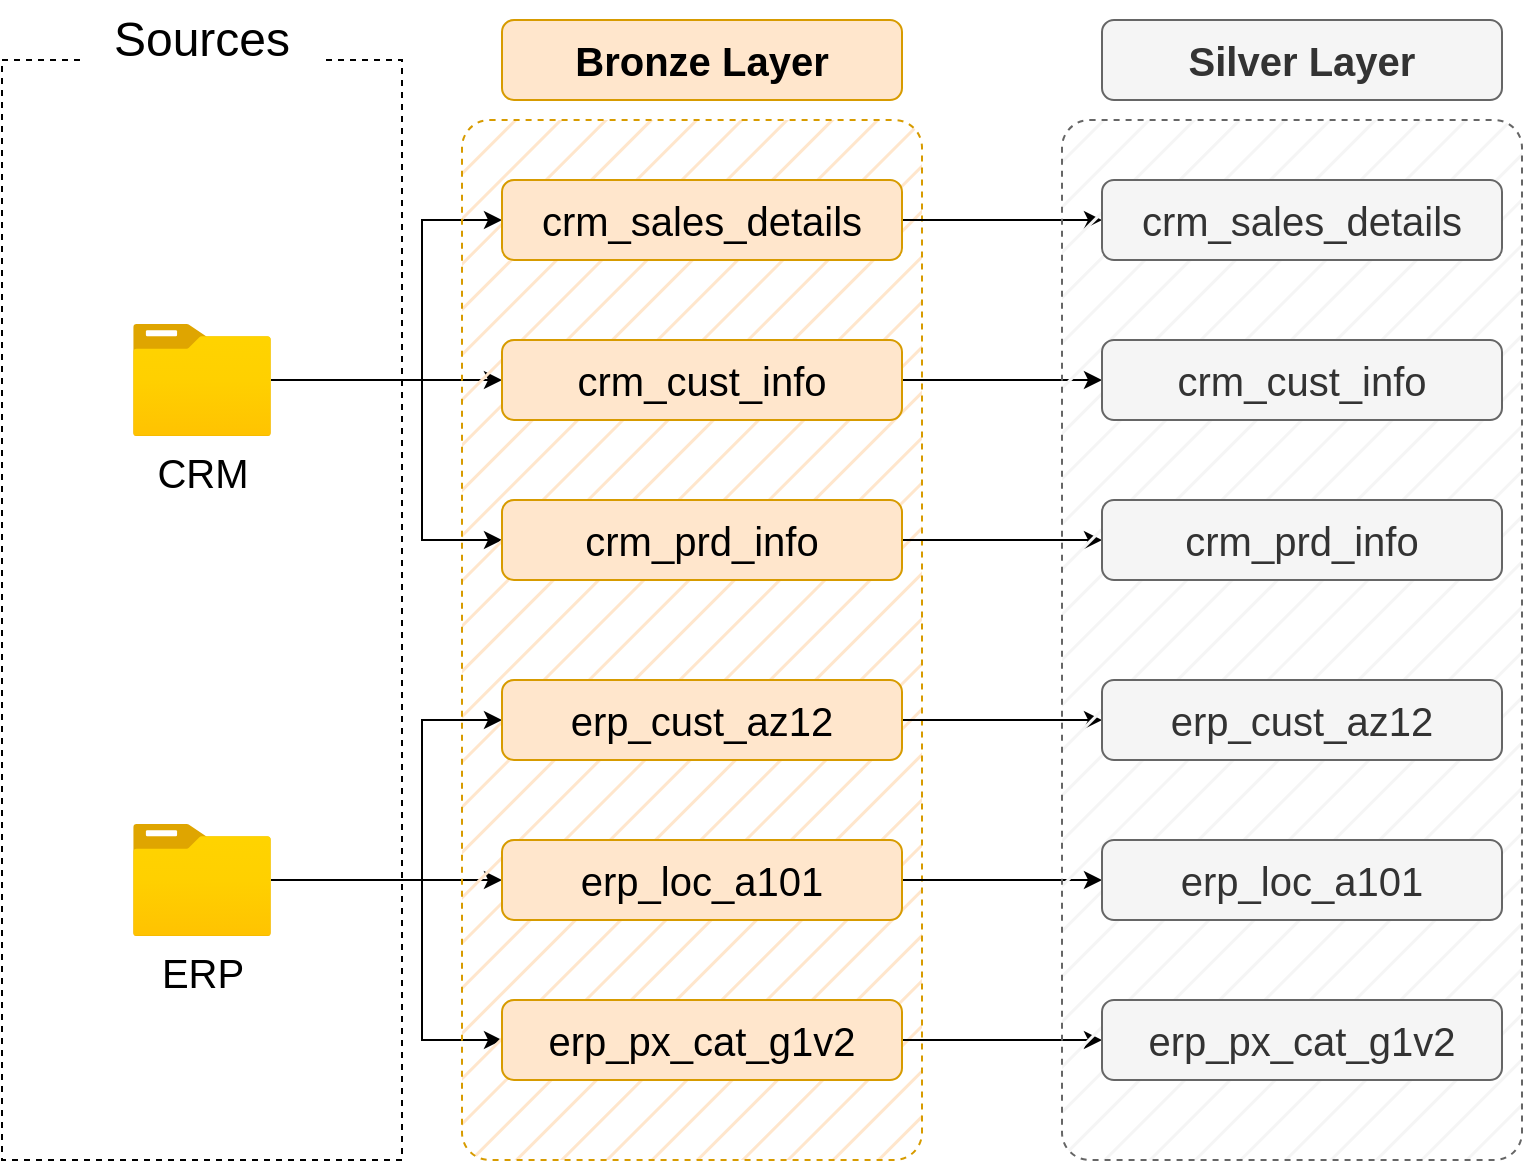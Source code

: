 <mxfile version="26.0.16">
  <diagram name="Page-1" id="jtkjetc9M8YAjgjAZ3d0">
    <mxGraphModel dx="1242" dy="907" grid="1" gridSize="10" guides="1" tooltips="1" connect="1" arrows="1" fold="1" page="1" pageScale="1" pageWidth="1200" pageHeight="1920" math="0" shadow="0">
      <root>
        <mxCell id="0" />
        <mxCell id="1" parent="0" />
        <mxCell id="IwOG8lvMpm1gIUN0wVco-1" value="" style="rounded=0;whiteSpace=wrap;html=1;fillColor=none;strokeColor=default;dashed=1;" parent="1" vertex="1">
          <mxGeometry x="40" y="480" width="200" height="550" as="geometry" />
        </mxCell>
        <mxCell id="IwOG8lvMpm1gIUN0wVco-2" value="&lt;font style=&quot;font-size: 24px;&quot;&gt;Sources&lt;/font&gt;" style="rounded=1;whiteSpace=wrap;html=1;strokeColor=none;" parent="1" vertex="1">
          <mxGeometry x="80" y="450" width="120" height="40" as="geometry" />
        </mxCell>
        <mxCell id="IwOG8lvMpm1gIUN0wVco-13" style="edgeStyle=orthogonalEdgeStyle;rounded=0;orthogonalLoop=1;jettySize=auto;html=1;entryX=0;entryY=0.5;entryDx=0;entryDy=0;" parent="1" source="IwOG8lvMpm1gIUN0wVco-4" target="IwOG8lvMpm1gIUN0wVco-10" edge="1">
          <mxGeometry relative="1" as="geometry">
            <Array as="points">
              <mxPoint x="250" y="640" />
              <mxPoint x="250" y="560" />
            </Array>
          </mxGeometry>
        </mxCell>
        <mxCell id="IwOG8lvMpm1gIUN0wVco-14" style="edgeStyle=orthogonalEdgeStyle;rounded=0;orthogonalLoop=1;jettySize=auto;html=1;entryX=0;entryY=0.5;entryDx=0;entryDy=0;" parent="1" source="IwOG8lvMpm1gIUN0wVco-4" target="IwOG8lvMpm1gIUN0wVco-11" edge="1">
          <mxGeometry relative="1" as="geometry" />
        </mxCell>
        <mxCell id="IwOG8lvMpm1gIUN0wVco-15" style="edgeStyle=orthogonalEdgeStyle;rounded=0;orthogonalLoop=1;jettySize=auto;html=1;entryX=0;entryY=0.5;entryDx=0;entryDy=0;" parent="1" source="IwOG8lvMpm1gIUN0wVco-4" target="IwOG8lvMpm1gIUN0wVco-12" edge="1">
          <mxGeometry relative="1" as="geometry">
            <Array as="points">
              <mxPoint x="250" y="640" />
              <mxPoint x="250" y="720" />
            </Array>
          </mxGeometry>
        </mxCell>
        <mxCell id="IwOG8lvMpm1gIUN0wVco-4" value="&lt;font style=&quot;font-size: 20px;&quot;&gt;CRM&lt;/font&gt;" style="image;aspect=fixed;html=1;points=[];align=center;fontSize=12;image=img/lib/azure2/general/Folder_Blank.svg;" parent="1" vertex="1">
          <mxGeometry x="105.5" y="612" width="69" height="56.0" as="geometry" />
        </mxCell>
        <mxCell id="IwOG8lvMpm1gIUN0wVco-19" style="edgeStyle=orthogonalEdgeStyle;rounded=0;orthogonalLoop=1;jettySize=auto;html=1;entryX=0;entryY=0.5;entryDx=0;entryDy=0;" parent="1" source="IwOG8lvMpm1gIUN0wVco-5" target="IwOG8lvMpm1gIUN0wVco-16" edge="1">
          <mxGeometry relative="1" as="geometry">
            <Array as="points">
              <mxPoint x="250" y="890" />
              <mxPoint x="250" y="810" />
            </Array>
          </mxGeometry>
        </mxCell>
        <mxCell id="IwOG8lvMpm1gIUN0wVco-20" style="edgeStyle=orthogonalEdgeStyle;rounded=0;orthogonalLoop=1;jettySize=auto;html=1;entryX=0;entryY=0.5;entryDx=0;entryDy=0;" parent="1" source="IwOG8lvMpm1gIUN0wVco-5" target="IwOG8lvMpm1gIUN0wVco-17" edge="1">
          <mxGeometry relative="1" as="geometry" />
        </mxCell>
        <mxCell id="IwOG8lvMpm1gIUN0wVco-21" style="edgeStyle=orthogonalEdgeStyle;rounded=0;orthogonalLoop=1;jettySize=auto;html=1;entryX=0;entryY=0.5;entryDx=0;entryDy=0;" parent="1" source="IwOG8lvMpm1gIUN0wVco-5" target="IwOG8lvMpm1gIUN0wVco-18" edge="1">
          <mxGeometry relative="1" as="geometry">
            <Array as="points">
              <mxPoint x="250" y="890" />
              <mxPoint x="250" y="970" />
            </Array>
          </mxGeometry>
        </mxCell>
        <mxCell id="IwOG8lvMpm1gIUN0wVco-5" value="&lt;font style=&quot;font-size: 20px;&quot;&gt;ERP&lt;/font&gt;" style="image;aspect=fixed;html=1;points=[];align=center;fontSize=12;image=img/lib/azure2/general/Folder_Blank.svg;" parent="1" vertex="1">
          <mxGeometry x="105.5" y="862" width="69" height="56.0" as="geometry" />
        </mxCell>
        <mxCell id="IwOG8lvMpm1gIUN0wVco-8" value="" style="rounded=1;whiteSpace=wrap;html=1;dashed=1;fillStyle=hatch;fillColor=#ffe6cc;strokeColor=#d79b00;arcSize=6;" parent="1" vertex="1">
          <mxGeometry x="270" y="510" width="230" height="520" as="geometry" />
        </mxCell>
        <mxCell id="IwOG8lvMpm1gIUN0wVco-9" value="&lt;b&gt;&lt;font style=&quot;font-size: 20px;&quot;&gt;Bronze Layer&lt;/font&gt;&lt;/b&gt;" style="rounded=1;whiteSpace=wrap;html=1;fillColor=#ffe6cc;strokeColor=#d79b00;" parent="1" vertex="1">
          <mxGeometry x="290" y="460" width="200" height="40" as="geometry" />
        </mxCell>
        <mxCell id="zI4OVcOaUHt98udvWxGe-9" style="edgeStyle=orthogonalEdgeStyle;rounded=0;orthogonalLoop=1;jettySize=auto;html=1;entryX=0;entryY=0.5;entryDx=0;entryDy=0;" edge="1" parent="1" source="IwOG8lvMpm1gIUN0wVco-10" target="zI4OVcOaUHt98udvWxGe-3">
          <mxGeometry relative="1" as="geometry" />
        </mxCell>
        <mxCell id="IwOG8lvMpm1gIUN0wVco-10" value="&lt;span style=&quot;font-size: 20px;&quot;&gt;crm_sales_details&lt;/span&gt;" style="rounded=1;whiteSpace=wrap;html=1;fillColor=#ffe6cc;strokeColor=#d79b00;" parent="1" vertex="1">
          <mxGeometry x="290" y="540" width="200" height="40" as="geometry" />
        </mxCell>
        <mxCell id="zI4OVcOaUHt98udvWxGe-10" value="" style="edgeStyle=orthogonalEdgeStyle;rounded=0;orthogonalLoop=1;jettySize=auto;html=1;" edge="1" parent="1" source="IwOG8lvMpm1gIUN0wVco-11" target="zI4OVcOaUHt98udvWxGe-4">
          <mxGeometry relative="1" as="geometry" />
        </mxCell>
        <mxCell id="IwOG8lvMpm1gIUN0wVco-11" value="&lt;span style=&quot;font-size: 20px;&quot;&gt;crm_cust_info&lt;/span&gt;" style="rounded=1;whiteSpace=wrap;html=1;fillColor=#ffe6cc;strokeColor=#d79b00;" parent="1" vertex="1">
          <mxGeometry x="290" y="620" width="200" height="40" as="geometry" />
        </mxCell>
        <mxCell id="zI4OVcOaUHt98udvWxGe-11" value="" style="edgeStyle=orthogonalEdgeStyle;rounded=0;orthogonalLoop=1;jettySize=auto;html=1;" edge="1" parent="1" source="IwOG8lvMpm1gIUN0wVco-12" target="zI4OVcOaUHt98udvWxGe-5">
          <mxGeometry relative="1" as="geometry" />
        </mxCell>
        <mxCell id="IwOG8lvMpm1gIUN0wVco-12" value="&lt;span style=&quot;font-size: 20px;&quot;&gt;crm_prd_info&lt;/span&gt;" style="rounded=1;whiteSpace=wrap;html=1;fillColor=#ffe6cc;strokeColor=#d79b00;" parent="1" vertex="1">
          <mxGeometry x="290" y="700" width="200" height="40" as="geometry" />
        </mxCell>
        <mxCell id="zI4OVcOaUHt98udvWxGe-12" value="" style="edgeStyle=orthogonalEdgeStyle;rounded=0;orthogonalLoop=1;jettySize=auto;html=1;" edge="1" parent="1" source="IwOG8lvMpm1gIUN0wVco-16" target="zI4OVcOaUHt98udvWxGe-6">
          <mxGeometry relative="1" as="geometry" />
        </mxCell>
        <mxCell id="IwOG8lvMpm1gIUN0wVco-16" value="&lt;span style=&quot;font-size: 20px;&quot;&gt;erp_cust_az12&lt;/span&gt;" style="rounded=1;whiteSpace=wrap;html=1;fillColor=#ffe6cc;strokeColor=#d79b00;" parent="1" vertex="1">
          <mxGeometry x="290" y="790" width="200" height="40" as="geometry" />
        </mxCell>
        <mxCell id="zI4OVcOaUHt98udvWxGe-13" value="" style="edgeStyle=orthogonalEdgeStyle;rounded=0;orthogonalLoop=1;jettySize=auto;html=1;" edge="1" parent="1" source="IwOG8lvMpm1gIUN0wVco-17" target="zI4OVcOaUHt98udvWxGe-7">
          <mxGeometry relative="1" as="geometry" />
        </mxCell>
        <mxCell id="IwOG8lvMpm1gIUN0wVco-17" value="&lt;span style=&quot;font-size: 20px;&quot;&gt;erp_loc_a101&lt;/span&gt;" style="rounded=1;whiteSpace=wrap;html=1;fillColor=#ffe6cc;strokeColor=#d79b00;" parent="1" vertex="1">
          <mxGeometry x="290" y="870" width="200" height="40" as="geometry" />
        </mxCell>
        <mxCell id="zI4OVcOaUHt98udvWxGe-14" value="" style="edgeStyle=orthogonalEdgeStyle;rounded=0;orthogonalLoop=1;jettySize=auto;html=1;" edge="1" parent="1" source="IwOG8lvMpm1gIUN0wVco-18" target="zI4OVcOaUHt98udvWxGe-8">
          <mxGeometry relative="1" as="geometry" />
        </mxCell>
        <mxCell id="IwOG8lvMpm1gIUN0wVco-18" value="&lt;span style=&quot;font-size: 20px;&quot;&gt;erp_px_cat_g1v2&lt;/span&gt;" style="rounded=1;whiteSpace=wrap;html=1;fillColor=#ffe6cc;strokeColor=#d79b00;" parent="1" vertex="1">
          <mxGeometry x="290" y="950" width="200" height="40" as="geometry" />
        </mxCell>
        <mxCell id="zI4OVcOaUHt98udvWxGe-1" value="" style="rounded=1;whiteSpace=wrap;html=1;dashed=1;fillStyle=hatch;arcSize=6;fillColor=#f5f5f5;fontColor=#333333;strokeColor=#666666;" vertex="1" parent="1">
          <mxGeometry x="570" y="510" width="230" height="520" as="geometry" />
        </mxCell>
        <mxCell id="zI4OVcOaUHt98udvWxGe-2" value="&lt;b&gt;&lt;font style=&quot;font-size: 20px;&quot;&gt;Silver Layer&lt;/font&gt;&lt;/b&gt;" style="rounded=1;whiteSpace=wrap;html=1;fillColor=#f5f5f5;fontColor=#333333;strokeColor=#666666;" vertex="1" parent="1">
          <mxGeometry x="590" y="460" width="200" height="40" as="geometry" />
        </mxCell>
        <mxCell id="zI4OVcOaUHt98udvWxGe-3" value="&lt;span style=&quot;font-size: 20px;&quot;&gt;crm_sales_details&lt;/span&gt;" style="rounded=1;whiteSpace=wrap;html=1;fillColor=#f5f5f5;fontColor=#333333;strokeColor=#666666;" vertex="1" parent="1">
          <mxGeometry x="590" y="540" width="200" height="40" as="geometry" />
        </mxCell>
        <mxCell id="zI4OVcOaUHt98udvWxGe-4" value="&lt;span style=&quot;font-size: 20px;&quot;&gt;crm_cust_info&lt;/span&gt;" style="rounded=1;whiteSpace=wrap;html=1;fillColor=#f5f5f5;fontColor=#333333;strokeColor=#666666;" vertex="1" parent="1">
          <mxGeometry x="590" y="620" width="200" height="40" as="geometry" />
        </mxCell>
        <mxCell id="zI4OVcOaUHt98udvWxGe-5" value="&lt;span style=&quot;font-size: 20px;&quot;&gt;crm_prd_info&lt;/span&gt;" style="rounded=1;whiteSpace=wrap;html=1;fillColor=#f5f5f5;fontColor=#333333;strokeColor=#666666;" vertex="1" parent="1">
          <mxGeometry x="590" y="700" width="200" height="40" as="geometry" />
        </mxCell>
        <mxCell id="zI4OVcOaUHt98udvWxGe-6" value="&lt;span style=&quot;font-size: 20px;&quot;&gt;erp_cust_az12&lt;/span&gt;" style="rounded=1;whiteSpace=wrap;html=1;fillColor=#f5f5f5;fontColor=#333333;strokeColor=#666666;" vertex="1" parent="1">
          <mxGeometry x="590" y="790" width="200" height="40" as="geometry" />
        </mxCell>
        <mxCell id="zI4OVcOaUHt98udvWxGe-7" value="&lt;span style=&quot;font-size: 20px;&quot;&gt;erp_loc_a101&lt;/span&gt;" style="rounded=1;whiteSpace=wrap;html=1;fillColor=#f5f5f5;fontColor=#333333;strokeColor=#666666;" vertex="1" parent="1">
          <mxGeometry x="590" y="870" width="200" height="40" as="geometry" />
        </mxCell>
        <mxCell id="zI4OVcOaUHt98udvWxGe-8" value="&lt;span style=&quot;font-size: 20px;&quot;&gt;erp_px_cat_g1v2&lt;/span&gt;" style="rounded=1;whiteSpace=wrap;html=1;fillColor=#f5f5f5;fontColor=#333333;strokeColor=#666666;" vertex="1" parent="1">
          <mxGeometry x="590" y="950" width="200" height="40" as="geometry" />
        </mxCell>
      </root>
    </mxGraphModel>
  </diagram>
</mxfile>

